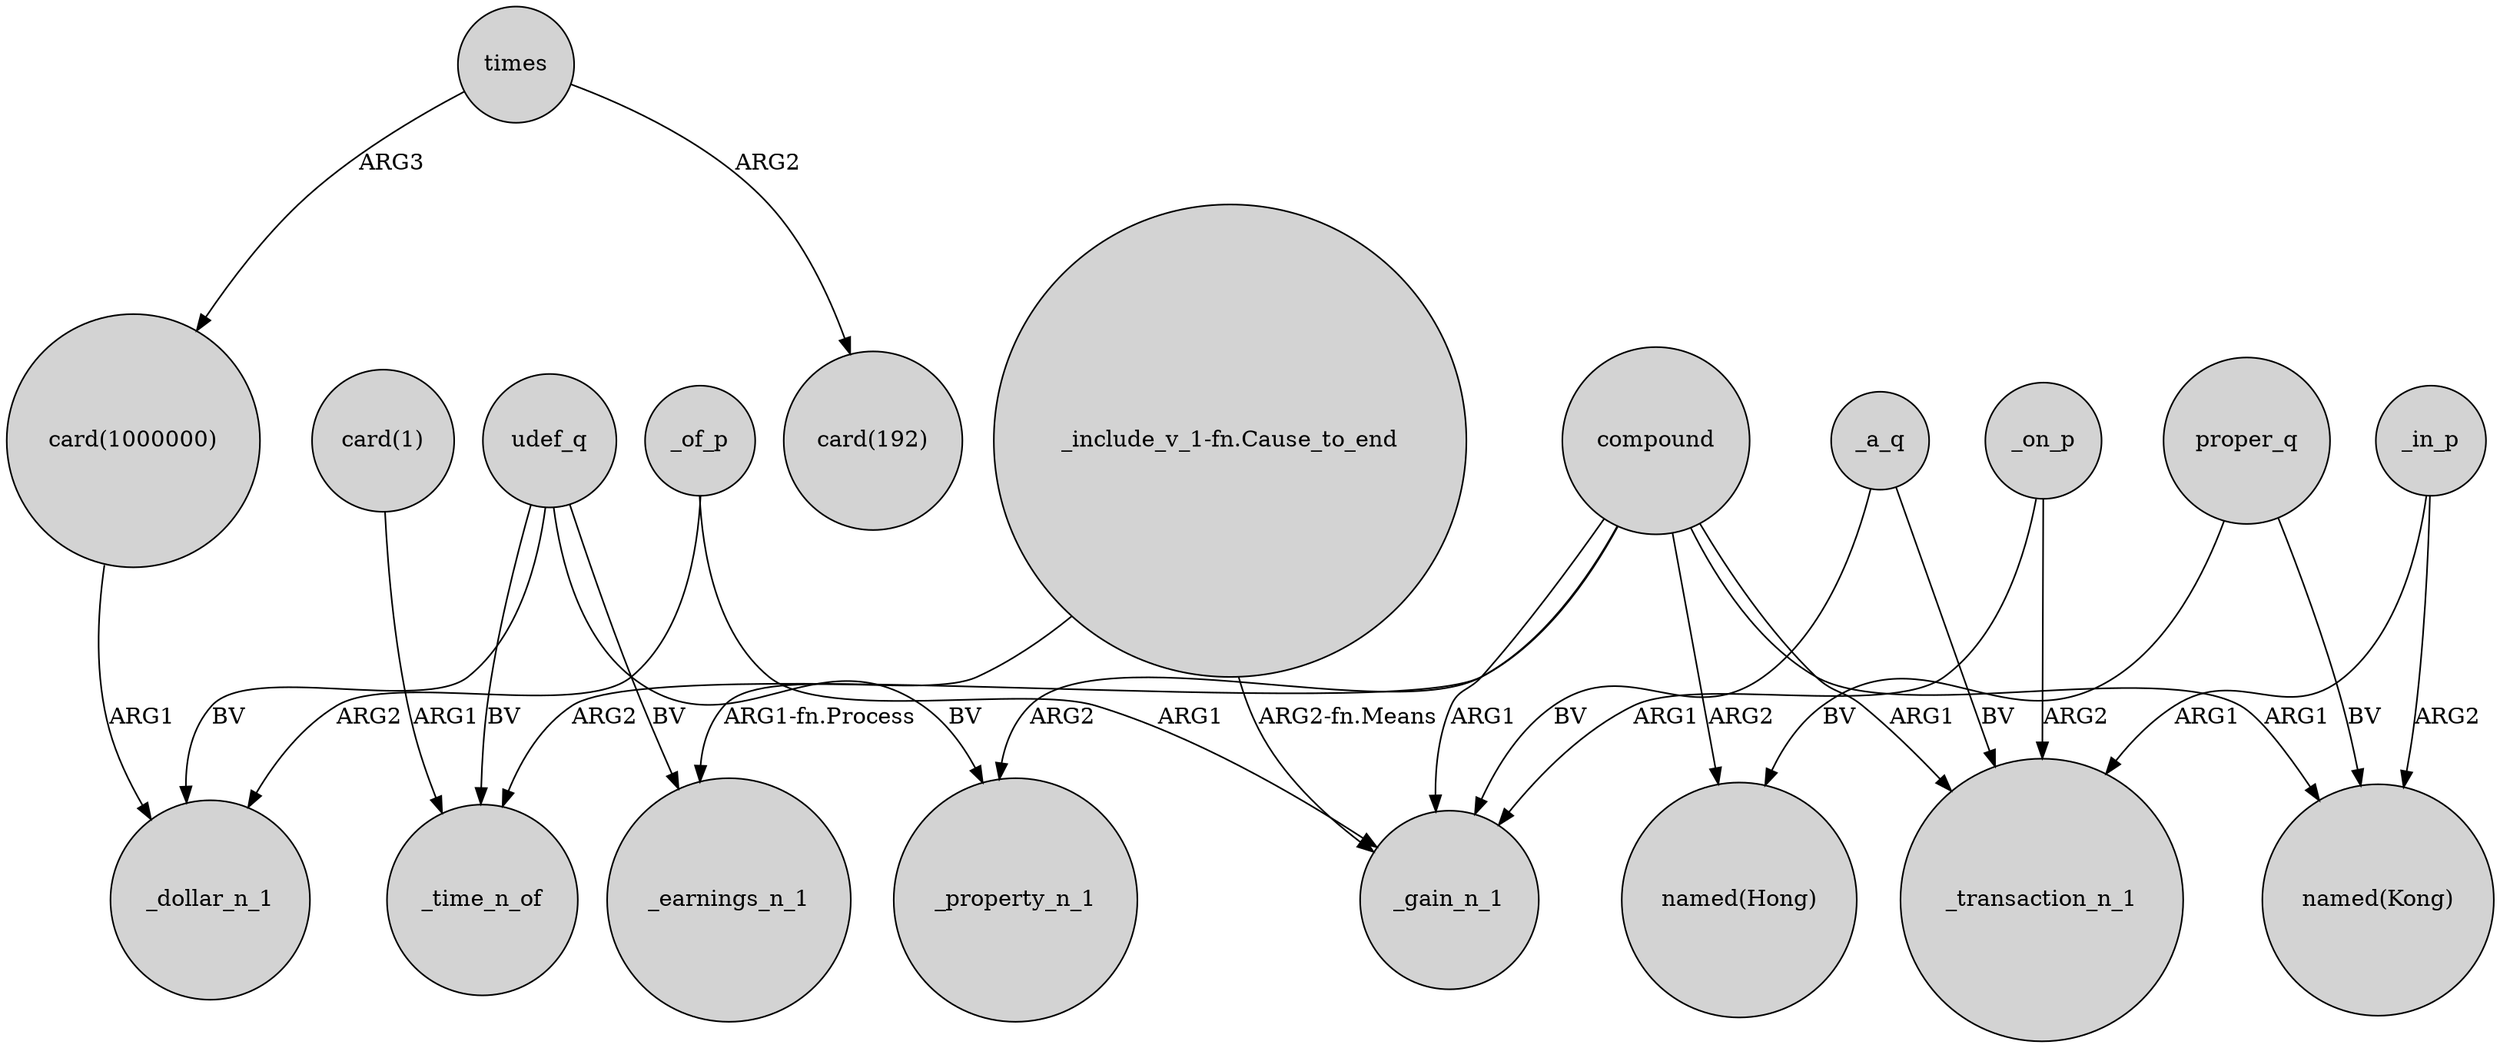 digraph {
	node [shape=circle style=filled]
	"_include_v_1-fn.Cause_to_end" -> _gain_n_1 [label="ARG2-fn.Means"]
	compound -> _property_n_1 [label=ARG2]
	times -> "card(192)" [label=ARG2]
	udef_q -> _time_n_of [label=BV]
	times -> "card(1000000)" [label=ARG3]
	_of_p -> _gain_n_1 [label=ARG1]
	_a_q -> _transaction_n_1 [label=BV]
	"_include_v_1-fn.Cause_to_end" -> _earnings_n_1 [label="ARG1-fn.Process"]
	_in_p -> _transaction_n_1 [label=ARG1]
	udef_q -> _earnings_n_1 [label=BV]
	proper_q -> "named(Kong)" [label=BV]
	udef_q -> _property_n_1 [label=BV]
	compound -> "named(Hong)" [label=ARG2]
	udef_q -> _dollar_n_1 [label=BV]
	_a_q -> _gain_n_1 [label=BV]
	"card(1000000)" -> _dollar_n_1 [label=ARG1]
	compound -> "named(Kong)" [label=ARG1]
	"card(1)" -> _time_n_of [label=ARG1]
	compound -> _time_n_of [label=ARG2]
	_on_p -> _transaction_n_1 [label=ARG2]
	_on_p -> _gain_n_1 [label=ARG1]
	compound -> _gain_n_1 [label=ARG1]
	_of_p -> _dollar_n_1 [label=ARG2]
	compound -> _transaction_n_1 [label=ARG1]
	proper_q -> "named(Hong)" [label=BV]
	_in_p -> "named(Kong)" [label=ARG2]
}
